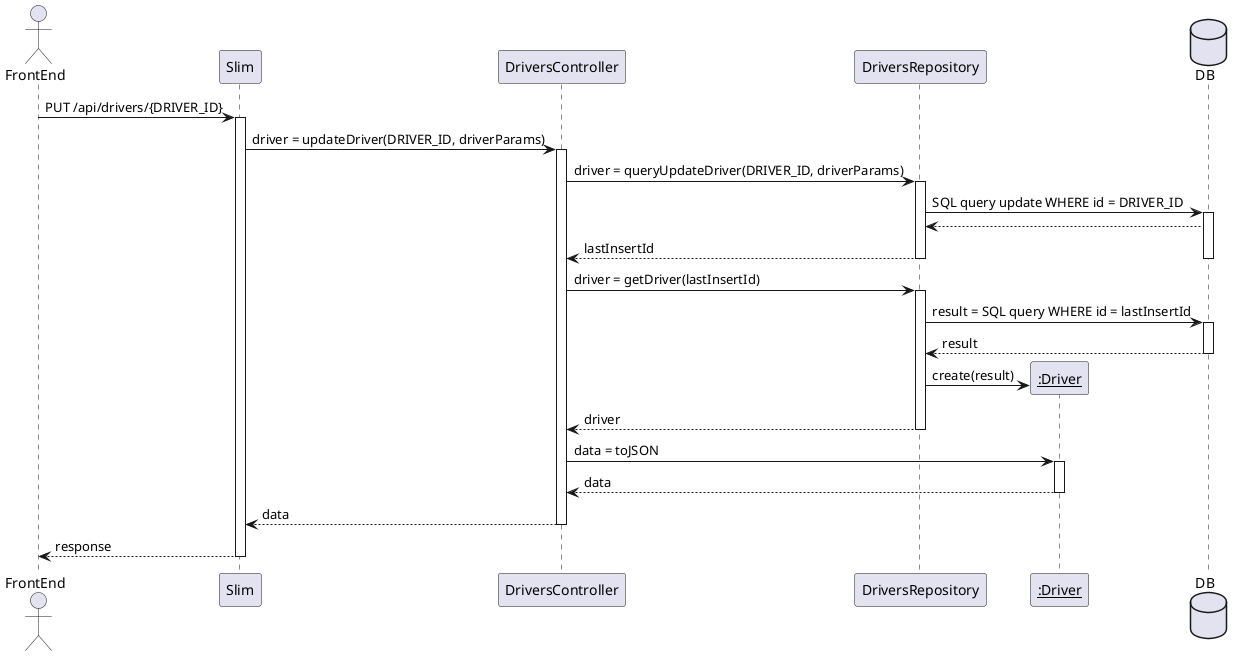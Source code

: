 http://www.plantuml.com/plantuml/uml/dPHFIyD04CNl-ocMdbgmz5web9Y84T6QMZs6iHba8N_YxgHGnE_kredfnYHLUkbXzytxlNbakpG4cgei5R2bGijhNUGKv8aeGPFQgX9oakjKPQq3NwiTQdDbjRf8KzHzjn6MXL5Kw7thTXJ7SrR4yKY2gUKY0O9NC2XzJuYV679w-KsNSxdQFCaPb6gMiFtimu_2vo2AG__p45xjW92Z7dxiP3UcjU5fkP1LQOd8ad5ZTL4BLg0XCvEZSNVbhZiZsxkxoFSAzNvp3jSjiuiuS3qBMZ_UCQDUJhxS154WLMBP3ScnzeGTctBglo43XQPWACmDQWeJaU1myDQbTqPzRqXrRIxppAuqcYebkJYMvhRb0lvLMEFuQykjncEo_ZXyQ0rOEsQVIP_uv3Tzklp1kja12EpQLDok7-vvuKxi0JmFT-5znFer3yuuOdx4TgBvI-AAoo8to9FEYrzYdbHP-WK0

@startuml
actor FrontEnd
participant Slim
participant DriversController
participant DriversRepository
participant "__:Driver__" as Driver
database DB

FrontEnd -> Slim : PUT /api/drivers/{DRIVER_ID}
activate Slim
Slim -> DriversController : driver = updateDriver(DRIVER_ID, driverParams)
activate DriversController
DriversController -> DriversRepository : driver = queryUpdateDriver(DRIVER_ID, driverParams)
activate DriversRepository
DriversRepository -> DB : SQL query update WHERE id = DRIVER_ID
activate DB
DB --> DriversRepository
DriversRepository --> DriversController : lastInsertId
deactivate DriversRepository
deactivate DB
DriversController -> DriversRepository : driver = getDriver(lastInsertId)
activate DriversRepository
DriversRepository -> DB : result = SQL query WHERE id = lastInsertId
activate DB
DB --> DriversRepository : result
deactivate DB
create Driver
DriversRepository -> Driver : create(result)
DriversRepository --> DriversController : driver
deactivate DriversRepository
DriversController -> Driver : data = toJSON
activate Driver
Driver --> DriversController : data
deactivate Driver
DriversController --> Slim : data
deactivate DriversController
Slim --> FrontEnd : response
deactivate Slim
@enduml